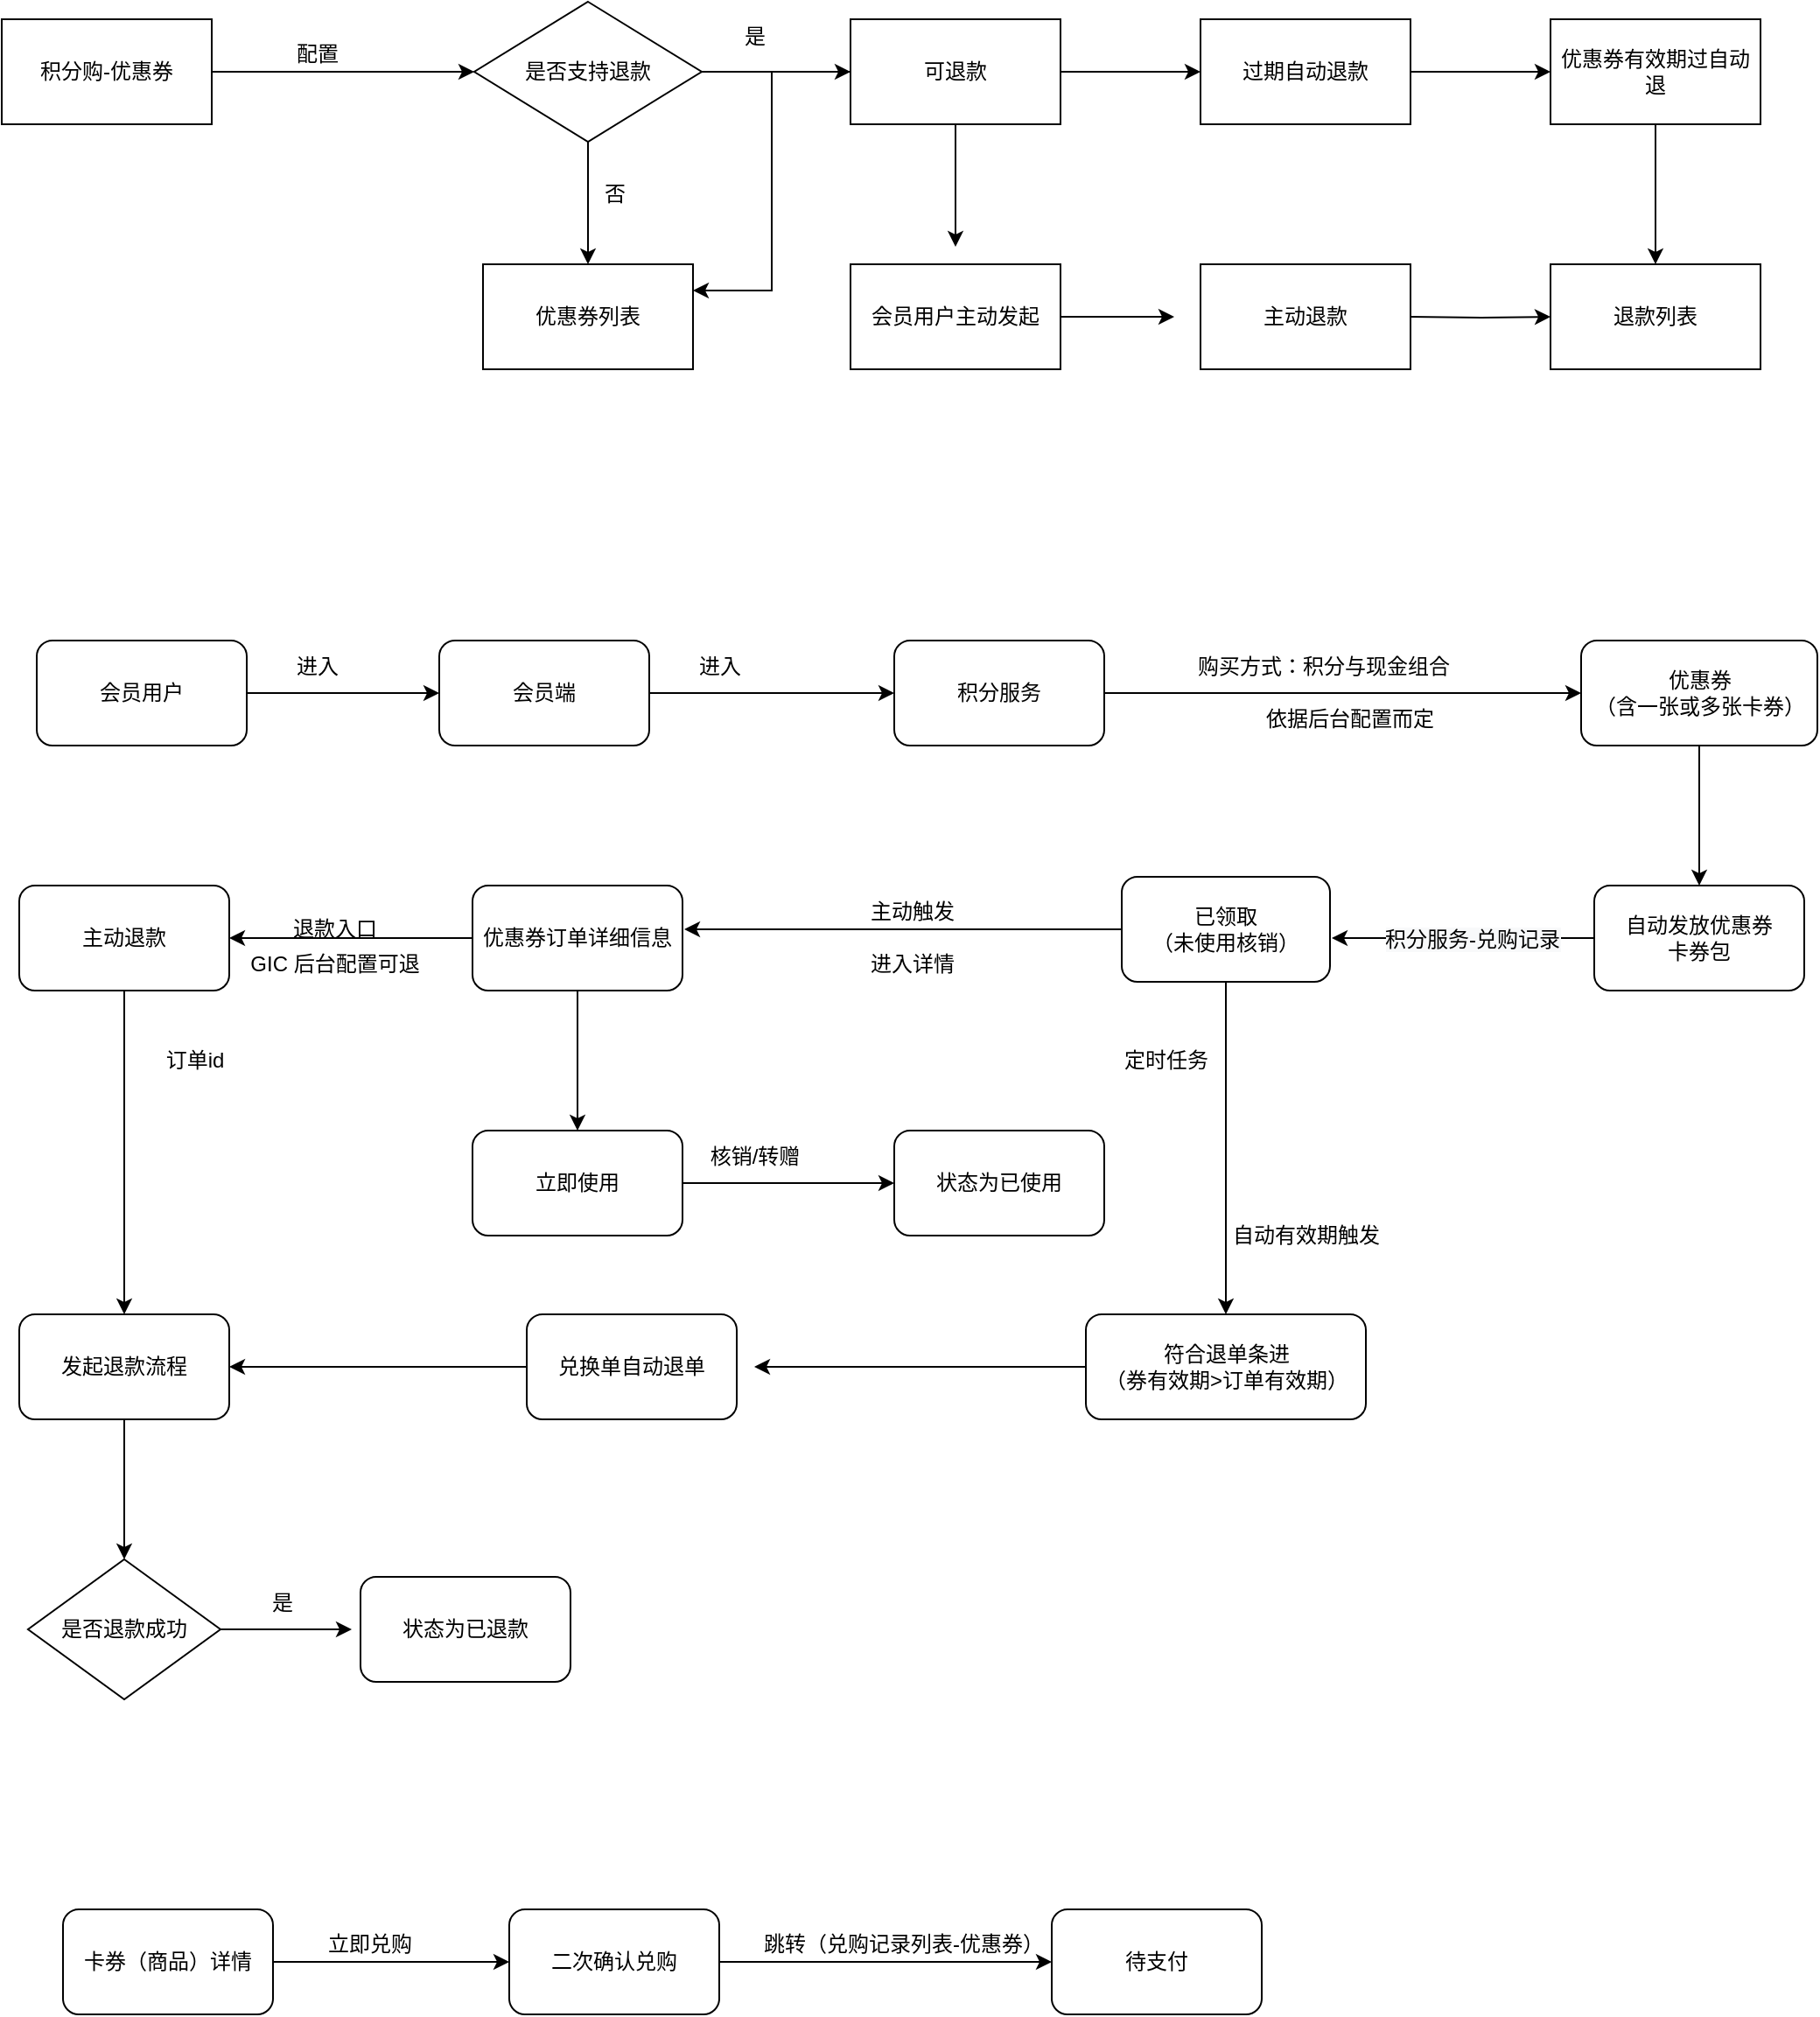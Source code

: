 <mxfile version="20.2.3" type="github">
  <diagram id="cWfc6t0wRO1suYFJfszW" name="第 1 页">
    <mxGraphModel dx="1886" dy="792" grid="1" gridSize="10" guides="1" tooltips="1" connect="1" arrows="1" fold="1" page="1" pageScale="1" pageWidth="827" pageHeight="1169" math="0" shadow="0">
      <root>
        <mxCell id="0" />
        <mxCell id="1" parent="0" />
        <mxCell id="v8eJ9EKe1QdFgK2GOFRn-3" value="" style="edgeStyle=orthogonalEdgeStyle;rounded=0;orthogonalLoop=1;jettySize=auto;html=1;" edge="1" parent="1" source="v8eJ9EKe1QdFgK2GOFRn-1" target="v8eJ9EKe1QdFgK2GOFRn-2">
          <mxGeometry relative="1" as="geometry" />
        </mxCell>
        <mxCell id="v8eJ9EKe1QdFgK2GOFRn-1" value="积分购-优惠券" style="whiteSpace=wrap;html=1;" vertex="1" parent="1">
          <mxGeometry x="30" y="230" width="120" height="60" as="geometry" />
        </mxCell>
        <mxCell id="v8eJ9EKe1QdFgK2GOFRn-6" value="" style="edgeStyle=orthogonalEdgeStyle;rounded=0;orthogonalLoop=1;jettySize=auto;html=1;" edge="1" parent="1" source="v8eJ9EKe1QdFgK2GOFRn-2" target="v8eJ9EKe1QdFgK2GOFRn-5">
          <mxGeometry relative="1" as="geometry" />
        </mxCell>
        <mxCell id="v8eJ9EKe1QdFgK2GOFRn-20" value="" style="edgeStyle=orthogonalEdgeStyle;rounded=0;orthogonalLoop=1;jettySize=auto;html=1;" edge="1" parent="1" source="v8eJ9EKe1QdFgK2GOFRn-2" target="v8eJ9EKe1QdFgK2GOFRn-19">
          <mxGeometry relative="1" as="geometry" />
        </mxCell>
        <mxCell id="v8eJ9EKe1QdFgK2GOFRn-2" value="是否支持退款" style="rhombus;whiteSpace=wrap;html=1;" vertex="1" parent="1">
          <mxGeometry x="300" y="220" width="130" height="80" as="geometry" />
        </mxCell>
        <mxCell id="v8eJ9EKe1QdFgK2GOFRn-4" value="配置" style="text;html=1;align=center;verticalAlign=middle;resizable=0;points=[];autosize=1;strokeColor=none;fillColor=none;" vertex="1" parent="1">
          <mxGeometry x="185" y="235" width="50" height="30" as="geometry" />
        </mxCell>
        <mxCell id="v8eJ9EKe1QdFgK2GOFRn-9" value="" style="edgeStyle=orthogonalEdgeStyle;rounded=0;orthogonalLoop=1;jettySize=auto;html=1;" edge="1" parent="1" source="v8eJ9EKe1QdFgK2GOFRn-5" target="v8eJ9EKe1QdFgK2GOFRn-8">
          <mxGeometry relative="1" as="geometry" />
        </mxCell>
        <mxCell id="v8eJ9EKe1QdFgK2GOFRn-84" style="edgeStyle=orthogonalEdgeStyle;rounded=0;orthogonalLoop=1;jettySize=auto;html=1;" edge="1" parent="1" source="v8eJ9EKe1QdFgK2GOFRn-5">
          <mxGeometry relative="1" as="geometry">
            <mxPoint x="575" y="360" as="targetPoint" />
          </mxGeometry>
        </mxCell>
        <mxCell id="v8eJ9EKe1QdFgK2GOFRn-86" style="edgeStyle=orthogonalEdgeStyle;rounded=0;orthogonalLoop=1;jettySize=auto;html=1;entryX=1;entryY=0.25;entryDx=0;entryDy=0;" edge="1" parent="1" source="v8eJ9EKe1QdFgK2GOFRn-5" target="v8eJ9EKe1QdFgK2GOFRn-19">
          <mxGeometry relative="1" as="geometry" />
        </mxCell>
        <mxCell id="v8eJ9EKe1QdFgK2GOFRn-5" value="可退款" style="whiteSpace=wrap;html=1;" vertex="1" parent="1">
          <mxGeometry x="515" y="230" width="120" height="60" as="geometry" />
        </mxCell>
        <mxCell id="v8eJ9EKe1QdFgK2GOFRn-7" value="是" style="text;html=1;align=center;verticalAlign=middle;resizable=0;points=[];autosize=1;strokeColor=none;fillColor=none;" vertex="1" parent="1">
          <mxGeometry x="440" y="225" width="40" height="30" as="geometry" />
        </mxCell>
        <mxCell id="v8eJ9EKe1QdFgK2GOFRn-13" value="" style="edgeStyle=orthogonalEdgeStyle;rounded=0;orthogonalLoop=1;jettySize=auto;html=1;" edge="1" parent="1" source="v8eJ9EKe1QdFgK2GOFRn-8" target="v8eJ9EKe1QdFgK2GOFRn-12">
          <mxGeometry relative="1" as="geometry" />
        </mxCell>
        <mxCell id="v8eJ9EKe1QdFgK2GOFRn-8" value="过期自动退款" style="whiteSpace=wrap;html=1;" vertex="1" parent="1">
          <mxGeometry x="715" y="230" width="120" height="60" as="geometry" />
        </mxCell>
        <mxCell id="v8eJ9EKe1QdFgK2GOFRn-10" value="主动退款" style="whiteSpace=wrap;html=1;" vertex="1" parent="1">
          <mxGeometry x="715" y="370" width="120" height="60" as="geometry" />
        </mxCell>
        <mxCell id="v8eJ9EKe1QdFgK2GOFRn-17" value="" style="edgeStyle=orthogonalEdgeStyle;rounded=0;orthogonalLoop=1;jettySize=auto;html=1;" edge="1" parent="1" source="v8eJ9EKe1QdFgK2GOFRn-12" target="v8eJ9EKe1QdFgK2GOFRn-16">
          <mxGeometry relative="1" as="geometry" />
        </mxCell>
        <mxCell id="v8eJ9EKe1QdFgK2GOFRn-12" value="优惠券有效期过自动退" style="whiteSpace=wrap;html=1;" vertex="1" parent="1">
          <mxGeometry x="915" y="230" width="120" height="60" as="geometry" />
        </mxCell>
        <mxCell id="v8eJ9EKe1QdFgK2GOFRn-18" value="" style="edgeStyle=orthogonalEdgeStyle;rounded=0;orthogonalLoop=1;jettySize=auto;html=1;" edge="1" parent="1" target="v8eJ9EKe1QdFgK2GOFRn-16">
          <mxGeometry relative="1" as="geometry">
            <mxPoint x="835" y="400" as="sourcePoint" />
          </mxGeometry>
        </mxCell>
        <mxCell id="v8eJ9EKe1QdFgK2GOFRn-16" value="退款列表" style="whiteSpace=wrap;html=1;" vertex="1" parent="1">
          <mxGeometry x="915" y="370" width="120" height="60" as="geometry" />
        </mxCell>
        <mxCell id="v8eJ9EKe1QdFgK2GOFRn-19" value="优惠券列表" style="whiteSpace=wrap;html=1;" vertex="1" parent="1">
          <mxGeometry x="305" y="370" width="120" height="60" as="geometry" />
        </mxCell>
        <mxCell id="v8eJ9EKe1QdFgK2GOFRn-21" value="否" style="text;html=1;align=center;verticalAlign=middle;resizable=0;points=[];autosize=1;strokeColor=none;fillColor=none;" vertex="1" parent="1">
          <mxGeometry x="360" y="315" width="40" height="30" as="geometry" />
        </mxCell>
        <mxCell id="v8eJ9EKe1QdFgK2GOFRn-26" value="" style="edgeStyle=orthogonalEdgeStyle;rounded=0;orthogonalLoop=1;jettySize=auto;html=1;" edge="1" parent="1" source="v8eJ9EKe1QdFgK2GOFRn-22" target="v8eJ9EKe1QdFgK2GOFRn-25">
          <mxGeometry relative="1" as="geometry" />
        </mxCell>
        <mxCell id="v8eJ9EKe1QdFgK2GOFRn-22" value="会员端" style="rounded=1;whiteSpace=wrap;html=1;" vertex="1" parent="1">
          <mxGeometry x="280" y="585" width="120" height="60" as="geometry" />
        </mxCell>
        <mxCell id="v8eJ9EKe1QdFgK2GOFRn-24" style="edgeStyle=orthogonalEdgeStyle;rounded=0;orthogonalLoop=1;jettySize=auto;html=1;" edge="1" parent="1" source="v8eJ9EKe1QdFgK2GOFRn-23">
          <mxGeometry relative="1" as="geometry">
            <mxPoint x="280" y="615" as="targetPoint" />
          </mxGeometry>
        </mxCell>
        <mxCell id="v8eJ9EKe1QdFgK2GOFRn-23" value="会员用户" style="rounded=1;whiteSpace=wrap;html=1;" vertex="1" parent="1">
          <mxGeometry x="50" y="585" width="120" height="60" as="geometry" />
        </mxCell>
        <mxCell id="v8eJ9EKe1QdFgK2GOFRn-28" value="" style="edgeStyle=orthogonalEdgeStyle;rounded=0;orthogonalLoop=1;jettySize=auto;html=1;" edge="1" parent="1" source="v8eJ9EKe1QdFgK2GOFRn-25" target="v8eJ9EKe1QdFgK2GOFRn-27">
          <mxGeometry relative="1" as="geometry" />
        </mxCell>
        <mxCell id="v8eJ9EKe1QdFgK2GOFRn-25" value="积分服务" style="whiteSpace=wrap;html=1;rounded=1;" vertex="1" parent="1">
          <mxGeometry x="540" y="585" width="120" height="60" as="geometry" />
        </mxCell>
        <mxCell id="v8eJ9EKe1QdFgK2GOFRn-35" value="" style="edgeStyle=orthogonalEdgeStyle;rounded=0;orthogonalLoop=1;jettySize=auto;html=1;" edge="1" parent="1" source="v8eJ9EKe1QdFgK2GOFRn-27" target="v8eJ9EKe1QdFgK2GOFRn-34">
          <mxGeometry relative="1" as="geometry" />
        </mxCell>
        <mxCell id="v8eJ9EKe1QdFgK2GOFRn-27" value="优惠券&lt;br&gt;（含一张或多张卡券）" style="whiteSpace=wrap;html=1;rounded=1;" vertex="1" parent="1">
          <mxGeometry x="932.5" y="585" width="135" height="60" as="geometry" />
        </mxCell>
        <mxCell id="v8eJ9EKe1QdFgK2GOFRn-29" value="进入" style="text;html=1;align=center;verticalAlign=middle;resizable=0;points=[];autosize=1;strokeColor=none;fillColor=none;" vertex="1" parent="1">
          <mxGeometry x="185" y="585" width="50" height="30" as="geometry" />
        </mxCell>
        <mxCell id="v8eJ9EKe1QdFgK2GOFRn-30" value="进入" style="text;html=1;align=center;verticalAlign=middle;resizable=0;points=[];autosize=1;strokeColor=none;fillColor=none;" vertex="1" parent="1">
          <mxGeometry x="415" y="585" width="50" height="30" as="geometry" />
        </mxCell>
        <mxCell id="v8eJ9EKe1QdFgK2GOFRn-31" value="购买方式：积分与现金组合" style="text;html=1;align=center;verticalAlign=middle;resizable=0;points=[];autosize=1;strokeColor=none;fillColor=none;" vertex="1" parent="1">
          <mxGeometry x="700" y="585" width="170" height="30" as="geometry" />
        </mxCell>
        <mxCell id="v8eJ9EKe1QdFgK2GOFRn-33" value="依据后台配置而定" style="text;html=1;align=center;verticalAlign=middle;resizable=0;points=[];autosize=1;strokeColor=none;fillColor=none;" vertex="1" parent="1">
          <mxGeometry x="740" y="615" width="120" height="30" as="geometry" />
        </mxCell>
        <mxCell id="v8eJ9EKe1QdFgK2GOFRn-73" style="edgeStyle=orthogonalEdgeStyle;rounded=0;orthogonalLoop=1;jettySize=auto;html=1;" edge="1" parent="1" source="v8eJ9EKe1QdFgK2GOFRn-34">
          <mxGeometry relative="1" as="geometry">
            <mxPoint x="790" y="755" as="targetPoint" />
          </mxGeometry>
        </mxCell>
        <mxCell id="v8eJ9EKe1QdFgK2GOFRn-74" value="&lt;span style=&quot;font-size: 12px; background-color: rgb(248, 249, 250);&quot;&gt;积分服务-兑购记录&lt;/span&gt;" style="edgeLabel;html=1;align=center;verticalAlign=middle;resizable=0;points=[];" vertex="1" connectable="0" parent="v8eJ9EKe1QdFgK2GOFRn-73">
          <mxGeometry x="0.253" y="-1" relative="1" as="geometry">
            <mxPoint x="24" y="1" as="offset" />
          </mxGeometry>
        </mxCell>
        <mxCell id="v8eJ9EKe1QdFgK2GOFRn-34" value="自动发放优惠券&lt;br&gt;卡券包" style="whiteSpace=wrap;html=1;rounded=1;" vertex="1" parent="1">
          <mxGeometry x="940" y="725" width="120" height="60" as="geometry" />
        </mxCell>
        <mxCell id="v8eJ9EKe1QdFgK2GOFRn-46" value="" style="edgeStyle=orthogonalEdgeStyle;rounded=0;orthogonalLoop=1;jettySize=auto;html=1;" edge="1" parent="1" source="v8eJ9EKe1QdFgK2GOFRn-42" target="v8eJ9EKe1QdFgK2GOFRn-45">
          <mxGeometry relative="1" as="geometry" />
        </mxCell>
        <mxCell id="v8eJ9EKe1QdFgK2GOFRn-48" value="" style="edgeStyle=orthogonalEdgeStyle;rounded=0;orthogonalLoop=1;jettySize=auto;html=1;" edge="1" parent="1" source="v8eJ9EKe1QdFgK2GOFRn-42" target="v8eJ9EKe1QdFgK2GOFRn-47">
          <mxGeometry relative="1" as="geometry" />
        </mxCell>
        <mxCell id="v8eJ9EKe1QdFgK2GOFRn-42" value="优惠券订单详细信息" style="whiteSpace=wrap;html=1;rounded=1;" vertex="1" parent="1">
          <mxGeometry x="299" y="725" width="120" height="60" as="geometry" />
        </mxCell>
        <mxCell id="v8eJ9EKe1QdFgK2GOFRn-44" value="进入详情" style="text;html=1;align=center;verticalAlign=middle;resizable=0;points=[];autosize=1;strokeColor=none;fillColor=none;" vertex="1" parent="1">
          <mxGeometry x="515" y="755" width="70" height="30" as="geometry" />
        </mxCell>
        <mxCell id="v8eJ9EKe1QdFgK2GOFRn-53" value="" style="edgeStyle=orthogonalEdgeStyle;rounded=0;orthogonalLoop=1;jettySize=auto;html=1;" edge="1" parent="1" source="v8eJ9EKe1QdFgK2GOFRn-45" target="v8eJ9EKe1QdFgK2GOFRn-52">
          <mxGeometry relative="1" as="geometry" />
        </mxCell>
        <mxCell id="v8eJ9EKe1QdFgK2GOFRn-45" value="主动退款" style="whiteSpace=wrap;html=1;rounded=1;" vertex="1" parent="1">
          <mxGeometry x="40" y="725" width="120" height="60" as="geometry" />
        </mxCell>
        <mxCell id="v8eJ9EKe1QdFgK2GOFRn-50" value="" style="edgeStyle=orthogonalEdgeStyle;rounded=0;orthogonalLoop=1;jettySize=auto;html=1;" edge="1" parent="1" source="v8eJ9EKe1QdFgK2GOFRn-47" target="v8eJ9EKe1QdFgK2GOFRn-49">
          <mxGeometry relative="1" as="geometry" />
        </mxCell>
        <mxCell id="v8eJ9EKe1QdFgK2GOFRn-47" value="立即使用" style="whiteSpace=wrap;html=1;rounded=1;" vertex="1" parent="1">
          <mxGeometry x="299" y="865" width="120" height="60" as="geometry" />
        </mxCell>
        <mxCell id="v8eJ9EKe1QdFgK2GOFRn-49" value="状态为已使用" style="whiteSpace=wrap;html=1;rounded=1;" vertex="1" parent="1">
          <mxGeometry x="540" y="865" width="120" height="60" as="geometry" />
        </mxCell>
        <mxCell id="v8eJ9EKe1QdFgK2GOFRn-51" value="核销/转赠" style="text;html=1;align=center;verticalAlign=middle;resizable=0;points=[];autosize=1;strokeColor=none;fillColor=none;" vertex="1" parent="1">
          <mxGeometry x="425" y="865" width="70" height="30" as="geometry" />
        </mxCell>
        <mxCell id="v8eJ9EKe1QdFgK2GOFRn-60" style="edgeStyle=orthogonalEdgeStyle;rounded=0;orthogonalLoop=1;jettySize=auto;html=1;entryX=0.5;entryY=0;entryDx=0;entryDy=0;" edge="1" parent="1" source="v8eJ9EKe1QdFgK2GOFRn-52" target="v8eJ9EKe1QdFgK2GOFRn-59">
          <mxGeometry relative="1" as="geometry" />
        </mxCell>
        <mxCell id="v8eJ9EKe1QdFgK2GOFRn-52" value="发起退款流程" style="whiteSpace=wrap;html=1;rounded=1;" vertex="1" parent="1">
          <mxGeometry x="40" y="970" width="120" height="60" as="geometry" />
        </mxCell>
        <mxCell id="v8eJ9EKe1QdFgK2GOFRn-54" value="订单id" style="text;html=1;align=center;verticalAlign=middle;resizable=0;points=[];autosize=1;strokeColor=none;fillColor=none;" vertex="1" parent="1">
          <mxGeometry x="110" y="810" width="60" height="30" as="geometry" />
        </mxCell>
        <mxCell id="v8eJ9EKe1QdFgK2GOFRn-55" value="退款入口" style="text;html=1;align=center;verticalAlign=middle;resizable=0;points=[];autosize=1;strokeColor=none;fillColor=none;" vertex="1" parent="1">
          <mxGeometry x="185" y="735" width="70" height="30" as="geometry" />
        </mxCell>
        <mxCell id="v8eJ9EKe1QdFgK2GOFRn-62" value="" style="edgeStyle=orthogonalEdgeStyle;rounded=0;orthogonalLoop=1;jettySize=auto;html=1;" edge="1" parent="1" source="v8eJ9EKe1QdFgK2GOFRn-59">
          <mxGeometry relative="1" as="geometry">
            <mxPoint x="230" y="1150" as="targetPoint" />
          </mxGeometry>
        </mxCell>
        <mxCell id="v8eJ9EKe1QdFgK2GOFRn-59" value="是否退款成功" style="rhombus;whiteSpace=wrap;html=1;" vertex="1" parent="1">
          <mxGeometry x="45" y="1110" width="110" height="80" as="geometry" />
        </mxCell>
        <mxCell id="v8eJ9EKe1QdFgK2GOFRn-64" value="状态为已退款" style="whiteSpace=wrap;html=1;rounded=1;" vertex="1" parent="1">
          <mxGeometry x="235" y="1120" width="120" height="60" as="geometry" />
        </mxCell>
        <mxCell id="v8eJ9EKe1QdFgK2GOFRn-65" value="GIC 后台配置可退" style="text;html=1;align=center;verticalAlign=middle;resizable=0;points=[];autosize=1;strokeColor=none;fillColor=none;" vertex="1" parent="1">
          <mxGeometry x="160" y="755" width="120" height="30" as="geometry" />
        </mxCell>
        <mxCell id="v8eJ9EKe1QdFgK2GOFRn-68" value="是" style="text;html=1;align=center;verticalAlign=middle;resizable=0;points=[];autosize=1;strokeColor=none;fillColor=none;" vertex="1" parent="1">
          <mxGeometry x="170" y="1120" width="40" height="30" as="geometry" />
        </mxCell>
        <mxCell id="v8eJ9EKe1QdFgK2GOFRn-69" value="主动触发" style="text;html=1;align=center;verticalAlign=middle;resizable=0;points=[];autosize=1;strokeColor=none;fillColor=none;" vertex="1" parent="1">
          <mxGeometry x="515" y="725" width="70" height="30" as="geometry" />
        </mxCell>
        <mxCell id="v8eJ9EKe1QdFgK2GOFRn-71" style="edgeStyle=orthogonalEdgeStyle;rounded=0;orthogonalLoop=1;jettySize=auto;html=1;" edge="1" parent="1" source="v8eJ9EKe1QdFgK2GOFRn-37">
          <mxGeometry relative="1" as="geometry">
            <mxPoint x="420" y="750" as="targetPoint" />
          </mxGeometry>
        </mxCell>
        <mxCell id="v8eJ9EKe1QdFgK2GOFRn-76" value="" style="edgeStyle=orthogonalEdgeStyle;rounded=0;orthogonalLoop=1;jettySize=auto;html=1;entryX=0.5;entryY=0;entryDx=0;entryDy=0;" edge="1" parent="1" source="v8eJ9EKe1QdFgK2GOFRn-37" target="v8eJ9EKe1QdFgK2GOFRn-75">
          <mxGeometry relative="1" as="geometry">
            <mxPoint x="730" y="960" as="targetPoint" />
            <Array as="points" />
          </mxGeometry>
        </mxCell>
        <mxCell id="v8eJ9EKe1QdFgK2GOFRn-37" value="已领取&lt;br&gt;（未使用核销）" style="whiteSpace=wrap;html=1;rounded=1;" vertex="1" parent="1">
          <mxGeometry x="670" y="720" width="119" height="60" as="geometry" />
        </mxCell>
        <mxCell id="v8eJ9EKe1QdFgK2GOFRn-81" style="edgeStyle=orthogonalEdgeStyle;rounded=0;orthogonalLoop=1;jettySize=auto;html=1;" edge="1" parent="1" source="v8eJ9EKe1QdFgK2GOFRn-75">
          <mxGeometry relative="1" as="geometry">
            <mxPoint x="460" y="1000" as="targetPoint" />
          </mxGeometry>
        </mxCell>
        <mxCell id="v8eJ9EKe1QdFgK2GOFRn-75" value="符合退单条进&lt;br&gt;（券有效期&amp;gt;订单有效期）" style="whiteSpace=wrap;html=1;rounded=1;" vertex="1" parent="1">
          <mxGeometry x="649.5" y="970" width="160" height="60" as="geometry" />
        </mxCell>
        <mxCell id="v8eJ9EKe1QdFgK2GOFRn-78" value="定时任务" style="text;html=1;align=center;verticalAlign=middle;resizable=0;points=[];autosize=1;strokeColor=none;fillColor=none;" vertex="1" parent="1">
          <mxGeometry x="660" y="810" width="70" height="30" as="geometry" />
        </mxCell>
        <mxCell id="v8eJ9EKe1QdFgK2GOFRn-79" value="自动有效期触发" style="text;html=1;align=center;verticalAlign=middle;resizable=0;points=[];autosize=1;strokeColor=none;fillColor=none;" vertex="1" parent="1">
          <mxGeometry x="720" y="910" width="110" height="30" as="geometry" />
        </mxCell>
        <mxCell id="v8eJ9EKe1QdFgK2GOFRn-82" style="edgeStyle=orthogonalEdgeStyle;rounded=0;orthogonalLoop=1;jettySize=auto;html=1;" edge="1" parent="1" source="v8eJ9EKe1QdFgK2GOFRn-80" target="v8eJ9EKe1QdFgK2GOFRn-52">
          <mxGeometry relative="1" as="geometry" />
        </mxCell>
        <mxCell id="v8eJ9EKe1QdFgK2GOFRn-80" value="兑换单自动退单" style="whiteSpace=wrap;html=1;rounded=1;" vertex="1" parent="1">
          <mxGeometry x="330" y="970" width="120" height="60" as="geometry" />
        </mxCell>
        <mxCell id="v8eJ9EKe1QdFgK2GOFRn-85" style="edgeStyle=orthogonalEdgeStyle;rounded=0;orthogonalLoop=1;jettySize=auto;html=1;" edge="1" parent="1" source="v8eJ9EKe1QdFgK2GOFRn-83">
          <mxGeometry relative="1" as="geometry">
            <mxPoint x="700" y="400" as="targetPoint" />
          </mxGeometry>
        </mxCell>
        <mxCell id="v8eJ9EKe1QdFgK2GOFRn-83" value="会员用户主动发起" style="whiteSpace=wrap;html=1;" vertex="1" parent="1">
          <mxGeometry x="515" y="370" width="120" height="60" as="geometry" />
        </mxCell>
        <mxCell id="v8eJ9EKe1QdFgK2GOFRn-89" value="" style="edgeStyle=orthogonalEdgeStyle;rounded=0;orthogonalLoop=1;jettySize=auto;html=1;" edge="1" parent="1" source="v8eJ9EKe1QdFgK2GOFRn-87" target="v8eJ9EKe1QdFgK2GOFRn-88">
          <mxGeometry relative="1" as="geometry" />
        </mxCell>
        <mxCell id="v8eJ9EKe1QdFgK2GOFRn-87" value="卡券（商品）详情" style="rounded=1;whiteSpace=wrap;html=1;" vertex="1" parent="1">
          <mxGeometry x="65" y="1310" width="120" height="60" as="geometry" />
        </mxCell>
        <mxCell id="v8eJ9EKe1QdFgK2GOFRn-92" value="" style="edgeStyle=orthogonalEdgeStyle;rounded=0;orthogonalLoop=1;jettySize=auto;html=1;" edge="1" parent="1" source="v8eJ9EKe1QdFgK2GOFRn-88" target="v8eJ9EKe1QdFgK2GOFRn-91">
          <mxGeometry relative="1" as="geometry" />
        </mxCell>
        <mxCell id="v8eJ9EKe1QdFgK2GOFRn-88" value="二次确认兑购" style="whiteSpace=wrap;html=1;rounded=1;" vertex="1" parent="1">
          <mxGeometry x="320" y="1310" width="120" height="60" as="geometry" />
        </mxCell>
        <mxCell id="v8eJ9EKe1QdFgK2GOFRn-90" value="立即兑购" style="text;html=1;align=center;verticalAlign=middle;resizable=0;points=[];autosize=1;strokeColor=none;fillColor=none;" vertex="1" parent="1">
          <mxGeometry x="205" y="1315" width="70" height="30" as="geometry" />
        </mxCell>
        <mxCell id="v8eJ9EKe1QdFgK2GOFRn-91" value="待支付" style="whiteSpace=wrap;html=1;rounded=1;" vertex="1" parent="1">
          <mxGeometry x="630" y="1310" width="120" height="60" as="geometry" />
        </mxCell>
        <mxCell id="v8eJ9EKe1QdFgK2GOFRn-93" value="跳转（&lt;span style=&quot;&quot;&gt;兑购记录列表-优惠券&lt;/span&gt;）" style="text;html=1;align=center;verticalAlign=middle;resizable=0;points=[];autosize=1;strokeColor=none;fillColor=none;" vertex="1" parent="1">
          <mxGeometry x="455" y="1315" width="180" height="30" as="geometry" />
        </mxCell>
      </root>
    </mxGraphModel>
  </diagram>
</mxfile>
